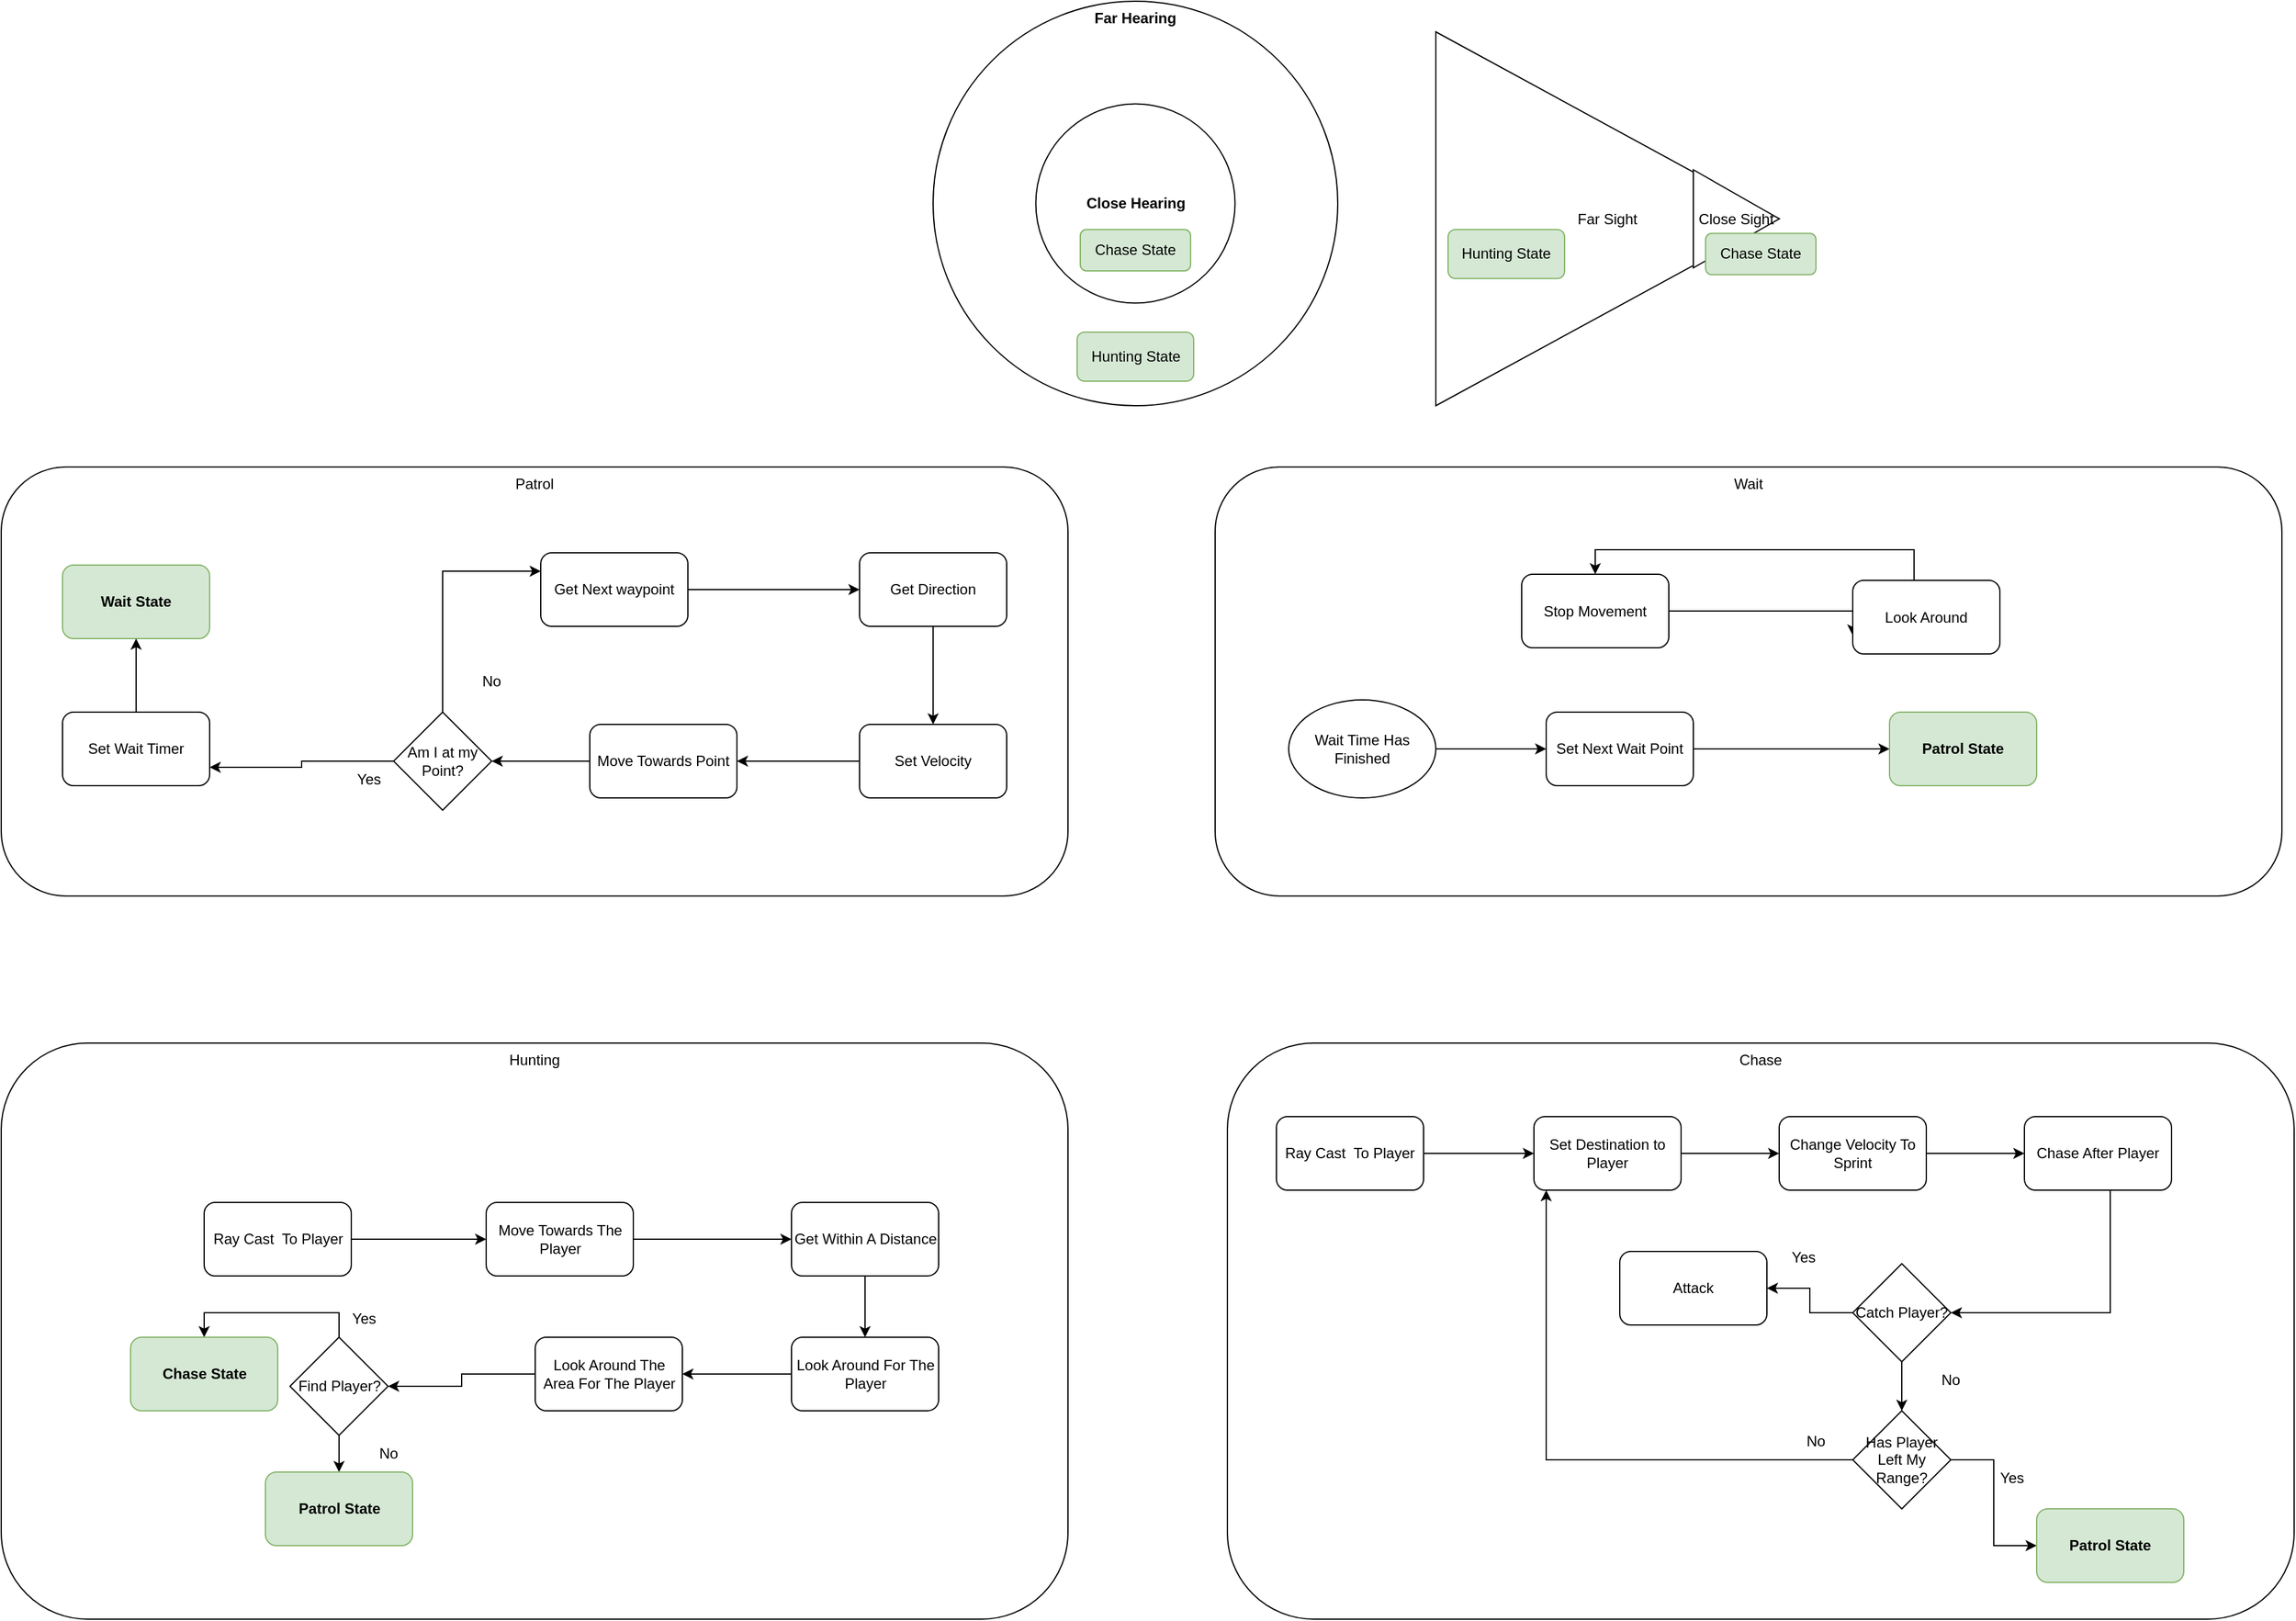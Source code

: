 <mxfile version="21.6.1" type="device">
  <diagram name="Page-1" id="DArFy3xbRknujqlun963">
    <mxGraphModel dx="1247" dy="1761" grid="1" gridSize="10" guides="1" tooltips="1" connect="1" arrows="1" fold="1" page="1" pageScale="1" pageWidth="850" pageHeight="1100" math="0" shadow="0">
      <root>
        <mxCell id="0" />
        <mxCell id="1" parent="0" />
        <mxCell id="7bLsyX0ME-criX3Bns_B-72" value="Far Hearing" style="ellipse;whiteSpace=wrap;html=1;aspect=fixed;verticalAlign=top;fontStyle=1" vertex="1" parent="1">
          <mxGeometry x="840" y="-250" width="330" height="330" as="geometry" />
        </mxCell>
        <mxCell id="7bLsyX0ME-criX3Bns_B-25" value="Wait" style="rounded=1;whiteSpace=wrap;html=1;verticalAlign=top;" vertex="1" parent="1">
          <mxGeometry x="1070" y="130" width="870" height="350" as="geometry" />
        </mxCell>
        <mxCell id="7bLsyX0ME-criX3Bns_B-1" value="Patrol" style="rounded=1;whiteSpace=wrap;html=1;verticalAlign=top;" vertex="1" parent="1">
          <mxGeometry x="80" y="130" width="870" height="350" as="geometry" />
        </mxCell>
        <mxCell id="7bLsyX0ME-criX3Bns_B-7" style="edgeStyle=orthogonalEdgeStyle;rounded=0;orthogonalLoop=1;jettySize=auto;html=1;" edge="1" parent="1" source="7bLsyX0ME-criX3Bns_B-5" target="7bLsyX0ME-criX3Bns_B-6">
          <mxGeometry relative="1" as="geometry" />
        </mxCell>
        <mxCell id="7bLsyX0ME-criX3Bns_B-5" value="Get Next waypoint" style="rounded=1;whiteSpace=wrap;html=1;" vertex="1" parent="1">
          <mxGeometry x="520" y="200" width="120" height="60" as="geometry" />
        </mxCell>
        <mxCell id="7bLsyX0ME-criX3Bns_B-11" style="edgeStyle=orthogonalEdgeStyle;rounded=0;orthogonalLoop=1;jettySize=auto;html=1;" edge="1" parent="1" source="7bLsyX0ME-criX3Bns_B-6" target="7bLsyX0ME-criX3Bns_B-8">
          <mxGeometry relative="1" as="geometry" />
        </mxCell>
        <mxCell id="7bLsyX0ME-criX3Bns_B-6" value="Get Direction" style="rounded=1;whiteSpace=wrap;html=1;" vertex="1" parent="1">
          <mxGeometry x="780" y="200" width="120" height="60" as="geometry" />
        </mxCell>
        <mxCell id="7bLsyX0ME-criX3Bns_B-12" style="edgeStyle=orthogonalEdgeStyle;rounded=0;orthogonalLoop=1;jettySize=auto;html=1;" edge="1" parent="1" source="7bLsyX0ME-criX3Bns_B-8" target="7bLsyX0ME-criX3Bns_B-9">
          <mxGeometry relative="1" as="geometry" />
        </mxCell>
        <mxCell id="7bLsyX0ME-criX3Bns_B-8" value="Set Velocity" style="rounded=1;whiteSpace=wrap;html=1;" vertex="1" parent="1">
          <mxGeometry x="780" y="340" width="120" height="60" as="geometry" />
        </mxCell>
        <mxCell id="7bLsyX0ME-criX3Bns_B-17" style="edgeStyle=orthogonalEdgeStyle;rounded=0;orthogonalLoop=1;jettySize=auto;html=1;entryX=1;entryY=0.5;entryDx=0;entryDy=0;" edge="1" parent="1" source="7bLsyX0ME-criX3Bns_B-9" target="7bLsyX0ME-criX3Bns_B-10">
          <mxGeometry relative="1" as="geometry" />
        </mxCell>
        <mxCell id="7bLsyX0ME-criX3Bns_B-9" value="Move Towards Point" style="rounded=1;whiteSpace=wrap;html=1;" vertex="1" parent="1">
          <mxGeometry x="560" y="340" width="120" height="60" as="geometry" />
        </mxCell>
        <mxCell id="7bLsyX0ME-criX3Bns_B-14" style="edgeStyle=orthogonalEdgeStyle;rounded=0;orthogonalLoop=1;jettySize=auto;html=1;entryX=1;entryY=0.75;entryDx=0;entryDy=0;" edge="1" parent="1" source="7bLsyX0ME-criX3Bns_B-10" target="7bLsyX0ME-criX3Bns_B-15">
          <mxGeometry relative="1" as="geometry" />
        </mxCell>
        <mxCell id="7bLsyX0ME-criX3Bns_B-18" style="edgeStyle=orthogonalEdgeStyle;rounded=0;orthogonalLoop=1;jettySize=auto;html=1;entryX=0;entryY=0.25;entryDx=0;entryDy=0;" edge="1" parent="1" source="7bLsyX0ME-criX3Bns_B-10" target="7bLsyX0ME-criX3Bns_B-5">
          <mxGeometry relative="1" as="geometry">
            <Array as="points">
              <mxPoint x="440" y="215" />
            </Array>
          </mxGeometry>
        </mxCell>
        <mxCell id="7bLsyX0ME-criX3Bns_B-10" value="Am I at my Point?" style="rhombus;whiteSpace=wrap;html=1;" vertex="1" parent="1">
          <mxGeometry x="400" y="330" width="80" height="80" as="geometry" />
        </mxCell>
        <mxCell id="7bLsyX0ME-criX3Bns_B-13" value="Wait State" style="rounded=1;whiteSpace=wrap;html=1;fillColor=#d5e8d4;strokeColor=#82b366;fontStyle=1" vertex="1" parent="1">
          <mxGeometry x="130" y="210" width="120" height="60" as="geometry" />
        </mxCell>
        <mxCell id="7bLsyX0ME-criX3Bns_B-16" style="edgeStyle=orthogonalEdgeStyle;rounded=0;orthogonalLoop=1;jettySize=auto;html=1;entryX=0.5;entryY=1;entryDx=0;entryDy=0;" edge="1" parent="1" source="7bLsyX0ME-criX3Bns_B-15" target="7bLsyX0ME-criX3Bns_B-13">
          <mxGeometry relative="1" as="geometry" />
        </mxCell>
        <mxCell id="7bLsyX0ME-criX3Bns_B-15" value="Set Wait Timer" style="rounded=1;whiteSpace=wrap;html=1;" vertex="1" parent="1">
          <mxGeometry x="130" y="330" width="120" height="60" as="geometry" />
        </mxCell>
        <mxCell id="7bLsyX0ME-criX3Bns_B-19" value="Yes" style="text;html=1;strokeColor=none;fillColor=none;align=center;verticalAlign=middle;whiteSpace=wrap;rounded=0;" vertex="1" parent="1">
          <mxGeometry x="350" y="370" width="60" height="30" as="geometry" />
        </mxCell>
        <mxCell id="7bLsyX0ME-criX3Bns_B-20" value="No" style="text;html=1;strokeColor=none;fillColor=none;align=center;verticalAlign=middle;whiteSpace=wrap;rounded=0;" vertex="1" parent="1">
          <mxGeometry x="450" y="290" width="60" height="30" as="geometry" />
        </mxCell>
        <mxCell id="7bLsyX0ME-criX3Bns_B-23" style="edgeStyle=orthogonalEdgeStyle;rounded=0;orthogonalLoop=1;jettySize=auto;html=1;entryX=0;entryY=0.75;entryDx=0;entryDy=0;" edge="1" parent="1" source="7bLsyX0ME-criX3Bns_B-21" target="7bLsyX0ME-criX3Bns_B-22">
          <mxGeometry relative="1" as="geometry">
            <Array as="points">
              <mxPoint x="1590" y="247.5" />
            </Array>
          </mxGeometry>
        </mxCell>
        <mxCell id="7bLsyX0ME-criX3Bns_B-21" value="Stop Movement" style="rounded=1;whiteSpace=wrap;html=1;" vertex="1" parent="1">
          <mxGeometry x="1320" y="217.5" width="120" height="60" as="geometry" />
        </mxCell>
        <mxCell id="7bLsyX0ME-criX3Bns_B-24" style="edgeStyle=orthogonalEdgeStyle;rounded=0;orthogonalLoop=1;jettySize=auto;html=1;entryX=0.5;entryY=0;entryDx=0;entryDy=0;" edge="1" parent="1" source="7bLsyX0ME-criX3Bns_B-22" target="7bLsyX0ME-criX3Bns_B-21">
          <mxGeometry relative="1" as="geometry">
            <Array as="points">
              <mxPoint x="1640" y="197.5" />
              <mxPoint x="1380" y="197.5" />
            </Array>
          </mxGeometry>
        </mxCell>
        <mxCell id="7bLsyX0ME-criX3Bns_B-22" value="Look Around" style="rounded=1;whiteSpace=wrap;html=1;" vertex="1" parent="1">
          <mxGeometry x="1590" y="222.5" width="120" height="60" as="geometry" />
        </mxCell>
        <mxCell id="7bLsyX0ME-criX3Bns_B-28" style="edgeStyle=orthogonalEdgeStyle;rounded=0;orthogonalLoop=1;jettySize=auto;html=1;" edge="1" parent="1" source="7bLsyX0ME-criX3Bns_B-26" target="7bLsyX0ME-criX3Bns_B-27">
          <mxGeometry relative="1" as="geometry" />
        </mxCell>
        <mxCell id="7bLsyX0ME-criX3Bns_B-26" value="Wait Time Has Finished" style="ellipse;whiteSpace=wrap;html=1;" vertex="1" parent="1">
          <mxGeometry x="1130" y="320" width="120" height="80" as="geometry" />
        </mxCell>
        <mxCell id="7bLsyX0ME-criX3Bns_B-30" style="edgeStyle=orthogonalEdgeStyle;rounded=0;orthogonalLoop=1;jettySize=auto;html=1;" edge="1" parent="1" source="7bLsyX0ME-criX3Bns_B-27" target="7bLsyX0ME-criX3Bns_B-29">
          <mxGeometry relative="1" as="geometry" />
        </mxCell>
        <mxCell id="7bLsyX0ME-criX3Bns_B-27" value="Set Next Wait Point" style="rounded=1;whiteSpace=wrap;html=1;" vertex="1" parent="1">
          <mxGeometry x="1340" y="330" width="120" height="60" as="geometry" />
        </mxCell>
        <mxCell id="7bLsyX0ME-criX3Bns_B-29" value="Patrol State" style="rounded=1;whiteSpace=wrap;html=1;fillColor=#d5e8d4;strokeColor=#82b366;fontStyle=1" vertex="1" parent="1">
          <mxGeometry x="1620" y="330" width="120" height="60" as="geometry" />
        </mxCell>
        <mxCell id="7bLsyX0ME-criX3Bns_B-31" value="Hunting" style="rounded=1;whiteSpace=wrap;html=1;verticalAlign=top;" vertex="1" parent="1">
          <mxGeometry x="80" y="600" width="870" height="470" as="geometry" />
        </mxCell>
        <mxCell id="7bLsyX0ME-criX3Bns_B-32" value="Chase" style="rounded=1;whiteSpace=wrap;html=1;verticalAlign=top;" vertex="1" parent="1">
          <mxGeometry x="1080" y="600" width="870" height="470" as="geometry" />
        </mxCell>
        <mxCell id="7bLsyX0ME-criX3Bns_B-37" style="edgeStyle=orthogonalEdgeStyle;rounded=0;orthogonalLoop=1;jettySize=auto;html=1;" edge="1" parent="1" source="7bLsyX0ME-criX3Bns_B-33" target="7bLsyX0ME-criX3Bns_B-34">
          <mxGeometry relative="1" as="geometry" />
        </mxCell>
        <mxCell id="7bLsyX0ME-criX3Bns_B-33" value="Ray Cast&amp;nbsp; To Player" style="rounded=1;whiteSpace=wrap;html=1;" vertex="1" parent="1">
          <mxGeometry x="245.5" y="730" width="120" height="60" as="geometry" />
        </mxCell>
        <mxCell id="7bLsyX0ME-criX3Bns_B-38" style="edgeStyle=orthogonalEdgeStyle;rounded=0;orthogonalLoop=1;jettySize=auto;html=1;" edge="1" parent="1" source="7bLsyX0ME-criX3Bns_B-34" target="7bLsyX0ME-criX3Bns_B-35">
          <mxGeometry relative="1" as="geometry" />
        </mxCell>
        <mxCell id="7bLsyX0ME-criX3Bns_B-34" value="Move Towards The Player" style="rounded=1;whiteSpace=wrap;html=1;" vertex="1" parent="1">
          <mxGeometry x="475.5" y="730" width="120" height="60" as="geometry" />
        </mxCell>
        <mxCell id="7bLsyX0ME-criX3Bns_B-39" style="edgeStyle=orthogonalEdgeStyle;rounded=0;orthogonalLoop=1;jettySize=auto;html=1;" edge="1" parent="1" source="7bLsyX0ME-criX3Bns_B-35" target="7bLsyX0ME-criX3Bns_B-36">
          <mxGeometry relative="1" as="geometry" />
        </mxCell>
        <mxCell id="7bLsyX0ME-criX3Bns_B-35" value="Get Within A Distance" style="rounded=1;whiteSpace=wrap;html=1;" vertex="1" parent="1">
          <mxGeometry x="724.5" y="730" width="120" height="60" as="geometry" />
        </mxCell>
        <mxCell id="7bLsyX0ME-criX3Bns_B-41" style="edgeStyle=orthogonalEdgeStyle;rounded=0;orthogonalLoop=1;jettySize=auto;html=1;" edge="1" parent="1" source="7bLsyX0ME-criX3Bns_B-36" target="7bLsyX0ME-criX3Bns_B-40">
          <mxGeometry relative="1" as="geometry" />
        </mxCell>
        <mxCell id="7bLsyX0ME-criX3Bns_B-36" value="Look Around For The Player" style="rounded=1;whiteSpace=wrap;html=1;" vertex="1" parent="1">
          <mxGeometry x="724.5" y="840" width="120" height="60" as="geometry" />
        </mxCell>
        <mxCell id="7bLsyX0ME-criX3Bns_B-47" style="edgeStyle=orthogonalEdgeStyle;rounded=0;orthogonalLoop=1;jettySize=auto;html=1;" edge="1" parent="1" source="7bLsyX0ME-criX3Bns_B-40" target="7bLsyX0ME-criX3Bns_B-42">
          <mxGeometry relative="1" as="geometry" />
        </mxCell>
        <mxCell id="7bLsyX0ME-criX3Bns_B-40" value="Look Around The Area For The Player" style="rounded=1;whiteSpace=wrap;html=1;" vertex="1" parent="1">
          <mxGeometry x="515.5" y="840" width="120" height="60" as="geometry" />
        </mxCell>
        <mxCell id="7bLsyX0ME-criX3Bns_B-45" style="edgeStyle=orthogonalEdgeStyle;rounded=0;orthogonalLoop=1;jettySize=auto;html=1;exitX=0.5;exitY=1;exitDx=0;exitDy=0;entryX=0.5;entryY=0;entryDx=0;entryDy=0;" edge="1" parent="1" source="7bLsyX0ME-criX3Bns_B-42" target="7bLsyX0ME-criX3Bns_B-44">
          <mxGeometry relative="1" as="geometry" />
        </mxCell>
        <mxCell id="7bLsyX0ME-criX3Bns_B-49" style="edgeStyle=orthogonalEdgeStyle;rounded=0;orthogonalLoop=1;jettySize=auto;html=1;entryX=0.5;entryY=0;entryDx=0;entryDy=0;" edge="1" parent="1" source="7bLsyX0ME-criX3Bns_B-42" target="7bLsyX0ME-criX3Bns_B-48">
          <mxGeometry relative="1" as="geometry">
            <Array as="points">
              <mxPoint x="355.5" y="820" />
              <mxPoint x="245.5" y="820" />
            </Array>
          </mxGeometry>
        </mxCell>
        <mxCell id="7bLsyX0ME-criX3Bns_B-42" value="Find Player?" style="rhombus;whiteSpace=wrap;html=1;" vertex="1" parent="1">
          <mxGeometry x="315.5" y="840" width="80" height="80" as="geometry" />
        </mxCell>
        <mxCell id="7bLsyX0ME-criX3Bns_B-44" value="Patrol State" style="rounded=1;whiteSpace=wrap;html=1;fillColor=#d5e8d4;strokeColor=#82b366;fontStyle=1" vertex="1" parent="1">
          <mxGeometry x="295.5" y="950" width="120" height="60" as="geometry" />
        </mxCell>
        <mxCell id="7bLsyX0ME-criX3Bns_B-46" value="No" style="text;html=1;strokeColor=none;fillColor=none;align=center;verticalAlign=middle;whiteSpace=wrap;rounded=0;" vertex="1" parent="1">
          <mxGeometry x="365.5" y="920" width="60" height="30" as="geometry" />
        </mxCell>
        <mxCell id="7bLsyX0ME-criX3Bns_B-48" value="Chase State" style="rounded=1;whiteSpace=wrap;html=1;fillColor=#d5e8d4;strokeColor=#82b366;fontStyle=1" vertex="1" parent="1">
          <mxGeometry x="185.5" y="840" width="120" height="60" as="geometry" />
        </mxCell>
        <mxCell id="7bLsyX0ME-criX3Bns_B-50" value="Yes" style="text;html=1;strokeColor=none;fillColor=none;align=center;verticalAlign=middle;whiteSpace=wrap;rounded=0;" vertex="1" parent="1">
          <mxGeometry x="345.5" y="810" width="60" height="30" as="geometry" />
        </mxCell>
        <mxCell id="7bLsyX0ME-criX3Bns_B-53" style="edgeStyle=orthogonalEdgeStyle;rounded=0;orthogonalLoop=1;jettySize=auto;html=1;" edge="1" parent="1" source="7bLsyX0ME-criX3Bns_B-51" target="7bLsyX0ME-criX3Bns_B-52">
          <mxGeometry relative="1" as="geometry" />
        </mxCell>
        <mxCell id="7bLsyX0ME-criX3Bns_B-51" value="Ray Cast&amp;nbsp; To Player" style="rounded=1;whiteSpace=wrap;html=1;" vertex="1" parent="1">
          <mxGeometry x="1120" y="660" width="120" height="60" as="geometry" />
        </mxCell>
        <mxCell id="7bLsyX0ME-criX3Bns_B-56" style="edgeStyle=orthogonalEdgeStyle;rounded=0;orthogonalLoop=1;jettySize=auto;html=1;entryX=0;entryY=0.5;entryDx=0;entryDy=0;" edge="1" parent="1" source="7bLsyX0ME-criX3Bns_B-52" target="7bLsyX0ME-criX3Bns_B-54">
          <mxGeometry relative="1" as="geometry" />
        </mxCell>
        <mxCell id="7bLsyX0ME-criX3Bns_B-52" value="Set Destination to Player" style="rounded=1;whiteSpace=wrap;html=1;" vertex="1" parent="1">
          <mxGeometry x="1330" y="660" width="120" height="60" as="geometry" />
        </mxCell>
        <mxCell id="7bLsyX0ME-criX3Bns_B-57" style="edgeStyle=orthogonalEdgeStyle;rounded=0;orthogonalLoop=1;jettySize=auto;html=1;entryX=0;entryY=0.5;entryDx=0;entryDy=0;" edge="1" parent="1" source="7bLsyX0ME-criX3Bns_B-54" target="7bLsyX0ME-criX3Bns_B-55">
          <mxGeometry relative="1" as="geometry" />
        </mxCell>
        <mxCell id="7bLsyX0ME-criX3Bns_B-54" value="Change Velocity To Sprint" style="rounded=1;whiteSpace=wrap;html=1;" vertex="1" parent="1">
          <mxGeometry x="1530" y="660" width="120" height="60" as="geometry" />
        </mxCell>
        <mxCell id="7bLsyX0ME-criX3Bns_B-59" style="edgeStyle=orthogonalEdgeStyle;rounded=0;orthogonalLoop=1;jettySize=auto;html=1;entryX=1;entryY=0.5;entryDx=0;entryDy=0;" edge="1" parent="1" source="7bLsyX0ME-criX3Bns_B-55" target="7bLsyX0ME-criX3Bns_B-58">
          <mxGeometry relative="1" as="geometry">
            <Array as="points">
              <mxPoint x="1800" y="820" />
            </Array>
          </mxGeometry>
        </mxCell>
        <mxCell id="7bLsyX0ME-criX3Bns_B-55" value="Chase After Player" style="rounded=1;whiteSpace=wrap;html=1;" vertex="1" parent="1">
          <mxGeometry x="1730" y="660" width="120" height="60" as="geometry" />
        </mxCell>
        <mxCell id="7bLsyX0ME-criX3Bns_B-61" style="edgeStyle=orthogonalEdgeStyle;rounded=0;orthogonalLoop=1;jettySize=auto;html=1;entryX=1;entryY=0.5;entryDx=0;entryDy=0;" edge="1" parent="1" source="7bLsyX0ME-criX3Bns_B-58" target="7bLsyX0ME-criX3Bns_B-60">
          <mxGeometry relative="1" as="geometry" />
        </mxCell>
        <mxCell id="7bLsyX0ME-criX3Bns_B-63" style="edgeStyle=orthogonalEdgeStyle;rounded=0;orthogonalLoop=1;jettySize=auto;html=1;entryX=0.5;entryY=0;entryDx=0;entryDy=0;" edge="1" parent="1" source="7bLsyX0ME-criX3Bns_B-58" target="7bLsyX0ME-criX3Bns_B-62">
          <mxGeometry relative="1" as="geometry" />
        </mxCell>
        <mxCell id="7bLsyX0ME-criX3Bns_B-58" value="Catch Player?" style="rhombus;whiteSpace=wrap;html=1;" vertex="1" parent="1">
          <mxGeometry x="1590" y="780" width="80" height="80" as="geometry" />
        </mxCell>
        <mxCell id="7bLsyX0ME-criX3Bns_B-60" value="Attack" style="rounded=1;whiteSpace=wrap;html=1;" vertex="1" parent="1">
          <mxGeometry x="1400" y="770" width="120" height="60" as="geometry" />
        </mxCell>
        <mxCell id="7bLsyX0ME-criX3Bns_B-67" style="edgeStyle=orthogonalEdgeStyle;rounded=0;orthogonalLoop=1;jettySize=auto;html=1;" edge="1" parent="1" source="7bLsyX0ME-criX3Bns_B-62" target="7bLsyX0ME-criX3Bns_B-66">
          <mxGeometry relative="1" as="geometry" />
        </mxCell>
        <mxCell id="7bLsyX0ME-criX3Bns_B-69" style="edgeStyle=orthogonalEdgeStyle;rounded=0;orthogonalLoop=1;jettySize=auto;html=1;" edge="1" parent="1" source="7bLsyX0ME-criX3Bns_B-62" target="7bLsyX0ME-criX3Bns_B-52">
          <mxGeometry relative="1" as="geometry">
            <Array as="points">
              <mxPoint x="1340" y="940" />
            </Array>
          </mxGeometry>
        </mxCell>
        <mxCell id="7bLsyX0ME-criX3Bns_B-62" value="Has Player Left My Range?" style="rhombus;whiteSpace=wrap;html=1;" vertex="1" parent="1">
          <mxGeometry x="1590" y="900" width="80" height="80" as="geometry" />
        </mxCell>
        <mxCell id="7bLsyX0ME-criX3Bns_B-64" value="Yes" style="text;html=1;strokeColor=none;fillColor=none;align=center;verticalAlign=middle;whiteSpace=wrap;rounded=0;" vertex="1" parent="1">
          <mxGeometry x="1520" y="760" width="60" height="30" as="geometry" />
        </mxCell>
        <mxCell id="7bLsyX0ME-criX3Bns_B-65" value="No" style="text;html=1;strokeColor=none;fillColor=none;align=center;verticalAlign=middle;whiteSpace=wrap;rounded=0;" vertex="1" parent="1">
          <mxGeometry x="1640" y="860" width="60" height="30" as="geometry" />
        </mxCell>
        <mxCell id="7bLsyX0ME-criX3Bns_B-66" value="Patrol State" style="rounded=1;whiteSpace=wrap;html=1;fillColor=#d5e8d4;strokeColor=#82b366;fontStyle=1" vertex="1" parent="1">
          <mxGeometry x="1740" y="980" width="120" height="60" as="geometry" />
        </mxCell>
        <mxCell id="7bLsyX0ME-criX3Bns_B-68" value="Yes" style="text;html=1;strokeColor=none;fillColor=none;align=center;verticalAlign=middle;whiteSpace=wrap;rounded=0;" vertex="1" parent="1">
          <mxGeometry x="1690" y="940" width="60" height="30" as="geometry" />
        </mxCell>
        <mxCell id="7bLsyX0ME-criX3Bns_B-70" value="No" style="text;html=1;strokeColor=none;fillColor=none;align=center;verticalAlign=middle;whiteSpace=wrap;rounded=0;" vertex="1" parent="1">
          <mxGeometry x="1530" y="910" width="60" height="30" as="geometry" />
        </mxCell>
        <mxCell id="7bLsyX0ME-criX3Bns_B-71" value="Close Hearing" style="ellipse;whiteSpace=wrap;html=1;aspect=fixed;fontStyle=1" vertex="1" parent="1">
          <mxGeometry x="923.75" y="-166.25" width="162.5" height="162.5" as="geometry" />
        </mxCell>
        <mxCell id="7bLsyX0ME-criX3Bns_B-74" value="Chase State" style="rounded=1;whiteSpace=wrap;html=1;fillColor=#d5e8d4;strokeColor=#82b366;fontStyle=0" vertex="1" parent="1">
          <mxGeometry x="960" y="-63.75" width="90" height="33.75" as="geometry" />
        </mxCell>
        <mxCell id="7bLsyX0ME-criX3Bns_B-75" value="Hunting State" style="rounded=1;whiteSpace=wrap;html=1;fillColor=#d5e8d4;strokeColor=#82b366;fontStyle=0" vertex="1" parent="1">
          <mxGeometry x="957.5" y="20" width="95" height="40" as="geometry" />
        </mxCell>
        <mxCell id="7bLsyX0ME-criX3Bns_B-76" value="Far Sight" style="triangle;whiteSpace=wrap;html=1;" vertex="1" parent="1">
          <mxGeometry x="1250" y="-225" width="280" height="305" as="geometry" />
        </mxCell>
        <mxCell id="7bLsyX0ME-criX3Bns_B-77" value="Hunting State" style="rounded=1;whiteSpace=wrap;html=1;fillColor=#d5e8d4;strokeColor=#82b366;fontStyle=0" vertex="1" parent="1">
          <mxGeometry x="1260" y="-63.75" width="95" height="40" as="geometry" />
        </mxCell>
        <mxCell id="7bLsyX0ME-criX3Bns_B-78" value="Close Sight" style="triangle;whiteSpace=wrap;html=1;" vertex="1" parent="1">
          <mxGeometry x="1460" y="-112.5" width="70" height="80" as="geometry" />
        </mxCell>
        <mxCell id="7bLsyX0ME-criX3Bns_B-79" value="Chase State" style="rounded=1;whiteSpace=wrap;html=1;fillColor=#d5e8d4;strokeColor=#82b366;fontStyle=0" vertex="1" parent="1">
          <mxGeometry x="1470" y="-60.63" width="90" height="33.75" as="geometry" />
        </mxCell>
      </root>
    </mxGraphModel>
  </diagram>
</mxfile>
